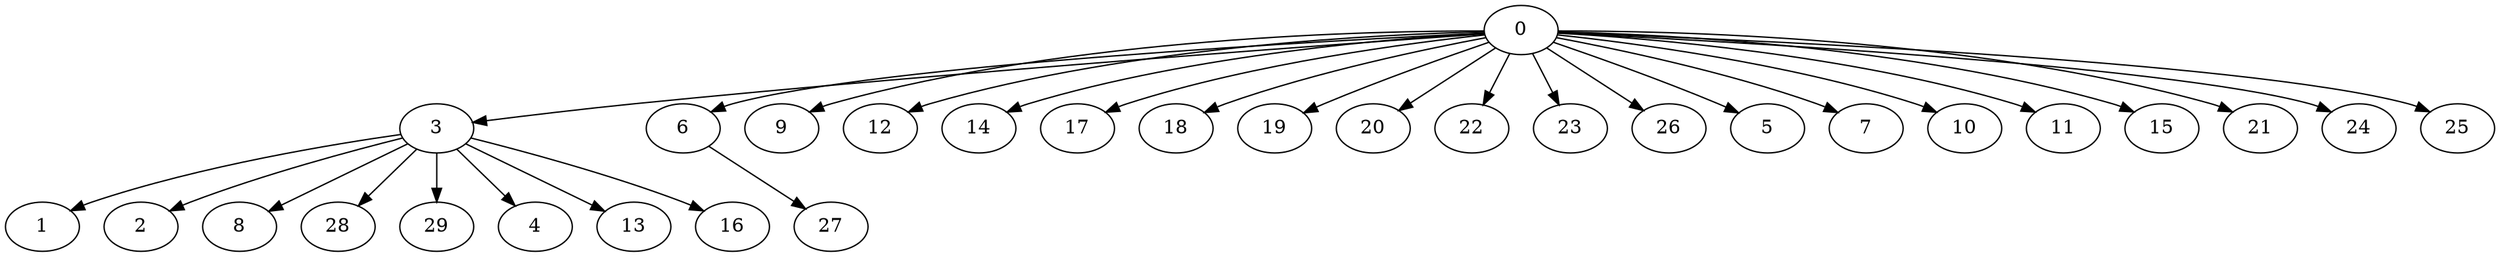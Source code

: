 digraph {
	0 [label=0]
	3 [label=3]
	6 [label=6]
	9 [label=9]
	12 [label=12]
	14 [label=14]
	17 [label=17]
	18 [label=18]
	19 [label=19]
	20 [label=20]
	22 [label=22]
	23 [label=23]
	26 [label=26]
	5 [label=5]
	7 [label=7]
	10 [label=10]
	11 [label=11]
	15 [label=15]
	21 [label=21]
	24 [label=24]
	25 [label=25]
	1 [label=1]
	2 [label=2]
	8 [label=8]
	28 [label=28]
	29 [label=29]
	4 [label=4]
	13 [label=13]
	16 [label=16]
	27 [label=27]
	0 -> 3
	0 -> 6
	0 -> 9
	0 -> 12
	0 -> 14
	0 -> 17
	0 -> 18
	0 -> 19
	0 -> 20
	0 -> 22
	0 -> 23
	0 -> 26
	0 -> 5
	0 -> 7
	0 -> 10
	0 -> 11
	0 -> 15
	0 -> 21
	0 -> 24
	0 -> 25
	3 -> 1
	3 -> 2
	3 -> 8
	3 -> 28
	3 -> 29
	3 -> 4
	3 -> 13
	3 -> 16
	6 -> 27
}
